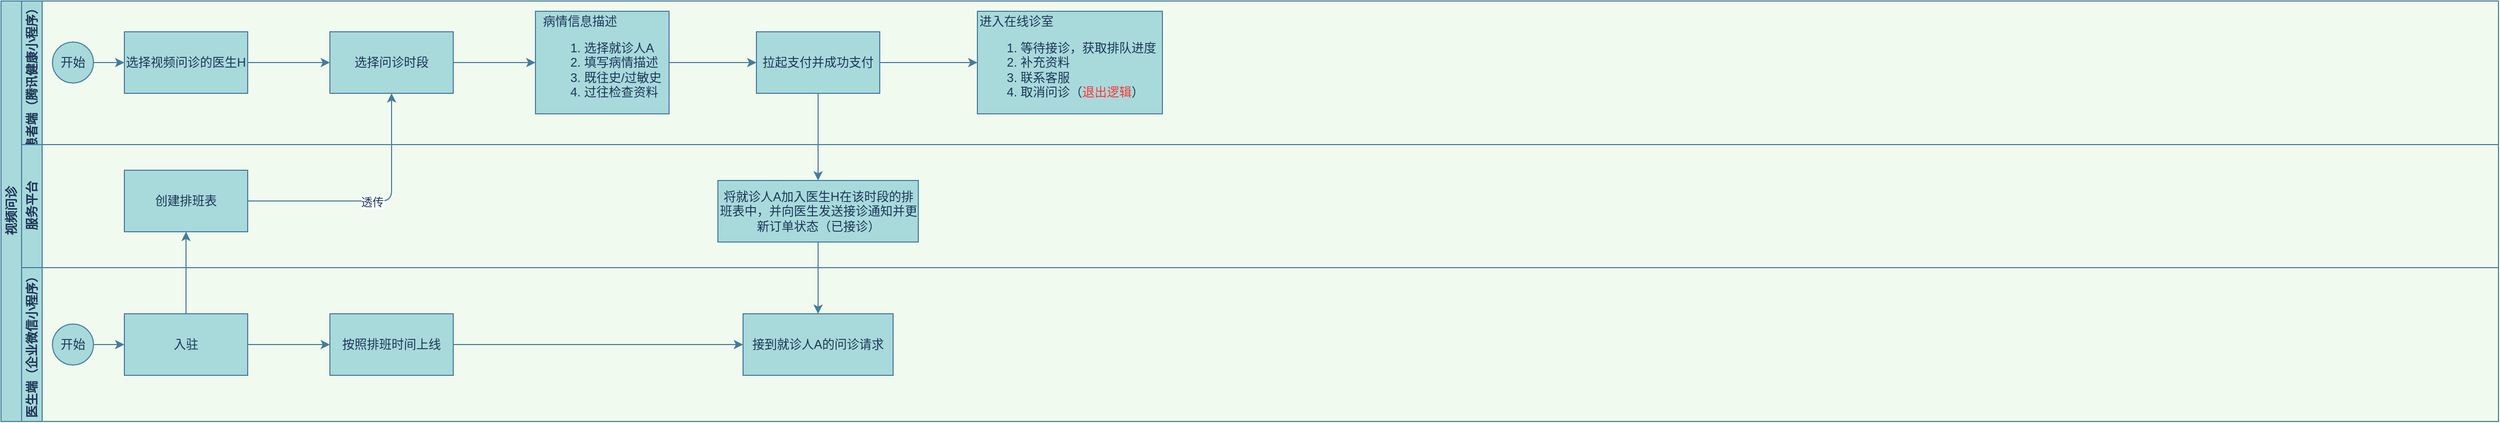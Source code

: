 <mxfile version="15.8.7" type="github">
  <diagram id="prtHgNgQTEPvFCAcTncT" name="Page-1">
    <mxGraphModel dx="1303" dy="780" grid="1" gridSize="10" guides="1" tooltips="1" connect="1" arrows="1" fold="1" page="1" pageScale="1" pageWidth="827" pageHeight="1169" background="#F1FAEE" math="0" shadow="0">
      <root>
        <mxCell id="0" />
        <mxCell id="1" parent="0" />
        <mxCell id="dNxyNK7c78bLwvsdeMH5-19" value="视频问诊" style="swimlane;html=1;childLayout=stackLayout;resizeParent=1;resizeParentMax=0;horizontal=0;startSize=20;horizontalStack=0;fillColor=#A8DADC;strokeColor=#457B9D;fontColor=#1D3557;align=center;" parent="1" vertex="1">
          <mxGeometry x="120" y="120" width="2430" height="410" as="geometry" />
        </mxCell>
        <mxCell id="dNxyNK7c78bLwvsdeMH5-20" value="患者端（腾讯健康小程序）" style="swimlane;html=1;startSize=20;horizontal=0;fillColor=#A8DADC;strokeColor=#457B9D;fontColor=#1D3557;align=right;" parent="dNxyNK7c78bLwvsdeMH5-19" vertex="1">
          <mxGeometry x="20" width="2410" height="140" as="geometry" />
        </mxCell>
        <mxCell id="eHdf7R_SHur1p_ty0o2o-7" value="" style="edgeStyle=orthogonalEdgeStyle;curved=0;rounded=1;sketch=0;orthogonalLoop=1;jettySize=auto;html=1;fontColor=#1D3557;strokeColor=#457B9D;fillColor=#A8DADC;" edge="1" parent="dNxyNK7c78bLwvsdeMH5-20" source="dNxyNK7c78bLwvsdeMH5-23" target="eHdf7R_SHur1p_ty0o2o-6">
          <mxGeometry relative="1" as="geometry" />
        </mxCell>
        <mxCell id="dNxyNK7c78bLwvsdeMH5-23" value="开始" style="ellipse;whiteSpace=wrap;html=1;fillColor=#A8DADC;strokeColor=#457B9D;fontColor=#1D3557;" parent="dNxyNK7c78bLwvsdeMH5-20" vertex="1">
          <mxGeometry x="30" y="40" width="40" height="40" as="geometry" />
        </mxCell>
        <mxCell id="eHdf7R_SHur1p_ty0o2o-6" value="选择视频问诊的医生H" style="whiteSpace=wrap;html=1;fontColor=#1D3557;strokeColor=#457B9D;fillColor=#A8DADC;" vertex="1" parent="dNxyNK7c78bLwvsdeMH5-20">
          <mxGeometry x="100" y="30" width="120" height="60" as="geometry" />
        </mxCell>
        <mxCell id="eHdf7R_SHur1p_ty0o2o-17" value="" style="edgeStyle=orthogonalEdgeStyle;curved=0;rounded=1;sketch=0;orthogonalLoop=1;jettySize=auto;html=1;fontColor=#1D3557;strokeColor=#457B9D;fillColor=#A8DADC;" edge="1" parent="dNxyNK7c78bLwvsdeMH5-20" source="eHdf7R_SHur1p_ty0o2o-14" target="eHdf7R_SHur1p_ty0o2o-16">
          <mxGeometry relative="1" as="geometry" />
        </mxCell>
        <mxCell id="eHdf7R_SHur1p_ty0o2o-14" value="&lt;div style=&quot;text-align: justify&quot;&gt;&lt;span&gt;病情信息描述&lt;br&gt;&lt;ol&gt;&lt;li&gt;&lt;span&gt;选择就诊人A&lt;/span&gt;&lt;/li&gt;&lt;li&gt;&lt;span&gt;填写病情描述&lt;/span&gt;&lt;/li&gt;&lt;li&gt;&lt;span&gt;既往史/过敏史&lt;/span&gt;&lt;/li&gt;&lt;li&gt;&lt;span&gt;过往检查资料&lt;/span&gt;&lt;/li&gt;&lt;/ol&gt;&lt;/span&gt;&lt;/div&gt;" style="whiteSpace=wrap;html=1;fontColor=#1D3557;strokeColor=#457B9D;fillColor=#A8DADC;align=center;" vertex="1" parent="dNxyNK7c78bLwvsdeMH5-20">
          <mxGeometry x="500" y="10" width="130" height="100" as="geometry" />
        </mxCell>
        <mxCell id="eHdf7R_SHur1p_ty0o2o-16" value="拉起支付并成功支付" style="whiteSpace=wrap;html=1;fontColor=#1D3557;strokeColor=#457B9D;fillColor=#A8DADC;" vertex="1" parent="dNxyNK7c78bLwvsdeMH5-20">
          <mxGeometry x="715" y="30" width="120" height="60" as="geometry" />
        </mxCell>
        <mxCell id="eHdf7R_SHur1p_ty0o2o-18" value="进入在线诊室&lt;br&gt;&lt;ol&gt;&lt;li&gt;等待接诊，获取排队进度&lt;/li&gt;&lt;li&gt;补充资料&lt;/li&gt;&lt;li&gt;联系客服&lt;/li&gt;&lt;li&gt;取消问诊（&lt;font color=&quot;#ff3333&quot;&gt;退出逻辑&lt;/font&gt;）&lt;/li&gt;&lt;/ol&gt;" style="whiteSpace=wrap;html=1;fontColor=#1D3557;strokeColor=#457B9D;fillColor=#A8DADC;align=left;" vertex="1" parent="dNxyNK7c78bLwvsdeMH5-20">
          <mxGeometry x="930" y="10" width="180" height="100" as="geometry" />
        </mxCell>
        <mxCell id="eHdf7R_SHur1p_ty0o2o-19" value="" style="edgeStyle=orthogonalEdgeStyle;curved=0;rounded=1;sketch=0;orthogonalLoop=1;jettySize=auto;html=1;fontColor=#1D3557;strokeColor=#457B9D;fillColor=#A8DADC;" edge="1" parent="dNxyNK7c78bLwvsdeMH5-20" source="eHdf7R_SHur1p_ty0o2o-16" target="eHdf7R_SHur1p_ty0o2o-18">
          <mxGeometry relative="1" as="geometry" />
        </mxCell>
        <mxCell id="dNxyNK7c78bLwvsdeMH5-21" value="服务平台" style="swimlane;html=1;startSize=20;horizontal=0;fillColor=#A8DADC;strokeColor=#457B9D;fontColor=#1D3557;" parent="dNxyNK7c78bLwvsdeMH5-19" vertex="1">
          <mxGeometry x="20" y="140" width="2410" height="120" as="geometry" />
        </mxCell>
        <mxCell id="eHdf7R_SHur1p_ty0o2o-22" value="将就诊人A加入医生H在该时段的排班表中，并向医生发送接诊通知并更新订单状态（已接诊）" style="whiteSpace=wrap;html=1;fontColor=#1D3557;strokeColor=#457B9D;fillColor=#A8DADC;" vertex="1" parent="dNxyNK7c78bLwvsdeMH5-21">
          <mxGeometry x="677.5" y="35" width="195" height="60" as="geometry" />
        </mxCell>
        <mxCell id="eHdf7R_SHur1p_ty0o2o-23" style="edgeStyle=orthogonalEdgeStyle;curved=0;rounded=1;sketch=0;orthogonalLoop=1;jettySize=auto;html=1;exitX=0.5;exitY=1;exitDx=0;exitDy=0;fontColor=#FF3333;strokeColor=#457B9D;fillColor=#A8DADC;" edge="1" parent="dNxyNK7c78bLwvsdeMH5-19" source="eHdf7R_SHur1p_ty0o2o-16" target="eHdf7R_SHur1p_ty0o2o-22">
          <mxGeometry relative="1" as="geometry" />
        </mxCell>
        <mxCell id="eHdf7R_SHur1p_ty0o2o-26" style="edgeStyle=orthogonalEdgeStyle;curved=0;rounded=1;sketch=0;orthogonalLoop=1;jettySize=auto;html=1;exitX=0.5;exitY=1;exitDx=0;exitDy=0;fontColor=#FF3333;strokeColor=#457B9D;fillColor=#A8DADC;" edge="1" parent="dNxyNK7c78bLwvsdeMH5-19" source="eHdf7R_SHur1p_ty0o2o-22" target="eHdf7R_SHur1p_ty0o2o-24">
          <mxGeometry relative="1" as="geometry" />
        </mxCell>
        <mxCell id="dNxyNK7c78bLwvsdeMH5-22" value="医生端（企业微信小程序）" style="swimlane;html=1;startSize=20;horizontal=0;fillColor=#A8DADC;strokeColor=#457B9D;fontColor=#1D3557;" parent="dNxyNK7c78bLwvsdeMH5-19" vertex="1">
          <mxGeometry x="20" y="260" width="2410" height="150" as="geometry" />
        </mxCell>
        <mxCell id="eHdf7R_SHur1p_ty0o2o-1" value="开始" style="ellipse;whiteSpace=wrap;html=1;fillColor=#A8DADC;strokeColor=#457B9D;fontColor=#1D3557;" vertex="1" parent="dNxyNK7c78bLwvsdeMH5-22">
          <mxGeometry x="30" y="55" width="40" height="40" as="geometry" />
        </mxCell>
        <mxCell id="eHdf7R_SHur1p_ty0o2o-5" value="" style="edgeStyle=orthogonalEdgeStyle;curved=0;rounded=1;sketch=0;orthogonalLoop=1;jettySize=auto;html=1;fontColor=#1D3557;strokeColor=#457B9D;fillColor=#A8DADC;" edge="1" parent="dNxyNK7c78bLwvsdeMH5-22" source="eHdf7R_SHur1p_ty0o2o-2" target="eHdf7R_SHur1p_ty0o2o-4">
          <mxGeometry relative="1" as="geometry" />
        </mxCell>
        <mxCell id="eHdf7R_SHur1p_ty0o2o-2" value="入驻" style="whiteSpace=wrap;html=1;fontColor=#1D3557;strokeColor=#457B9D;fillColor=#A8DADC;" vertex="1" parent="dNxyNK7c78bLwvsdeMH5-22">
          <mxGeometry x="100" y="45" width="120" height="60" as="geometry" />
        </mxCell>
        <mxCell id="eHdf7R_SHur1p_ty0o2o-3" value="" style="edgeStyle=orthogonalEdgeStyle;curved=0;rounded=1;sketch=0;orthogonalLoop=1;jettySize=auto;html=1;fontColor=#1D3557;strokeColor=#457B9D;fillColor=#A8DADC;" edge="1" parent="dNxyNK7c78bLwvsdeMH5-22" source="eHdf7R_SHur1p_ty0o2o-1" target="eHdf7R_SHur1p_ty0o2o-2">
          <mxGeometry relative="1" as="geometry" />
        </mxCell>
        <mxCell id="eHdf7R_SHur1p_ty0o2o-4" value="创建排班表" style="whiteSpace=wrap;html=1;fontColor=#1D3557;strokeColor=#457B9D;fillColor=#A8DADC;" vertex="1" parent="dNxyNK7c78bLwvsdeMH5-22">
          <mxGeometry x="100" y="-95" width="120" height="60" as="geometry" />
        </mxCell>
        <mxCell id="eHdf7R_SHur1p_ty0o2o-24" value="接到就诊人A的问诊请求" style="whiteSpace=wrap;html=1;fontColor=#1D3557;strokeColor=#457B9D;fillColor=#A8DADC;" vertex="1" parent="dNxyNK7c78bLwvsdeMH5-22">
          <mxGeometry x="702" y="45" width="146" height="60" as="geometry" />
        </mxCell>
        <mxCell id="eHdf7R_SHur1p_ty0o2o-15" value="" style="edgeStyle=orthogonalEdgeStyle;curved=0;rounded=1;sketch=0;orthogonalLoop=1;jettySize=auto;html=1;fontColor=#1D3557;strokeColor=#457B9D;fillColor=#A8DADC;" edge="1" parent="1" source="eHdf7R_SHur1p_ty0o2o-8" target="eHdf7R_SHur1p_ty0o2o-14">
          <mxGeometry relative="1" as="geometry" />
        </mxCell>
        <mxCell id="eHdf7R_SHur1p_ty0o2o-8" value="选择问诊时段" style="whiteSpace=wrap;html=1;fontColor=#1D3557;strokeColor=#457B9D;fillColor=#A8DADC;" vertex="1" parent="1">
          <mxGeometry x="440" y="150" width="120" height="60" as="geometry" />
        </mxCell>
        <mxCell id="eHdf7R_SHur1p_ty0o2o-9" value="" style="edgeStyle=orthogonalEdgeStyle;curved=0;rounded=1;sketch=0;orthogonalLoop=1;jettySize=auto;html=1;fontColor=#1D3557;strokeColor=#457B9D;fillColor=#A8DADC;" edge="1" parent="1" source="eHdf7R_SHur1p_ty0o2o-6" target="eHdf7R_SHur1p_ty0o2o-8">
          <mxGeometry relative="1" as="geometry" />
        </mxCell>
        <mxCell id="eHdf7R_SHur1p_ty0o2o-10" style="edgeStyle=orthogonalEdgeStyle;curved=0;rounded=1;sketch=0;orthogonalLoop=1;jettySize=auto;html=1;entryX=0.5;entryY=1;entryDx=0;entryDy=0;fontColor=#1D3557;strokeColor=#457B9D;fillColor=#A8DADC;" edge="1" parent="1" source="eHdf7R_SHur1p_ty0o2o-4" target="eHdf7R_SHur1p_ty0o2o-8">
          <mxGeometry relative="1" as="geometry" />
        </mxCell>
        <mxCell id="eHdf7R_SHur1p_ty0o2o-11" value="透传" style="edgeLabel;html=1;align=center;verticalAlign=middle;resizable=0;points=[];fontColor=#1D3557;" vertex="1" connectable="0" parent="eHdf7R_SHur1p_ty0o2o-10">
          <mxGeometry x="-0.015" y="-1" relative="1" as="geometry">
            <mxPoint as="offset" />
          </mxGeometry>
        </mxCell>
        <mxCell id="eHdf7R_SHur1p_ty0o2o-25" value="" style="edgeStyle=orthogonalEdgeStyle;curved=0;rounded=1;sketch=0;orthogonalLoop=1;jettySize=auto;html=1;fontColor=#FF3333;strokeColor=#457B9D;fillColor=#A8DADC;" edge="1" parent="1" source="eHdf7R_SHur1p_ty0o2o-12" target="eHdf7R_SHur1p_ty0o2o-24">
          <mxGeometry relative="1" as="geometry" />
        </mxCell>
        <mxCell id="eHdf7R_SHur1p_ty0o2o-12" value="按照排班时间上线" style="whiteSpace=wrap;html=1;fontColor=#1D3557;strokeColor=#457B9D;fillColor=#A8DADC;" vertex="1" parent="1">
          <mxGeometry x="440" y="425" width="120" height="60" as="geometry" />
        </mxCell>
        <mxCell id="eHdf7R_SHur1p_ty0o2o-13" value="" style="edgeStyle=orthogonalEdgeStyle;curved=0;rounded=1;sketch=0;orthogonalLoop=1;jettySize=auto;html=1;fontColor=#1D3557;strokeColor=#457B9D;fillColor=#A8DADC;" edge="1" parent="1" source="eHdf7R_SHur1p_ty0o2o-2" target="eHdf7R_SHur1p_ty0o2o-12">
          <mxGeometry relative="1" as="geometry" />
        </mxCell>
      </root>
    </mxGraphModel>
  </diagram>
</mxfile>

